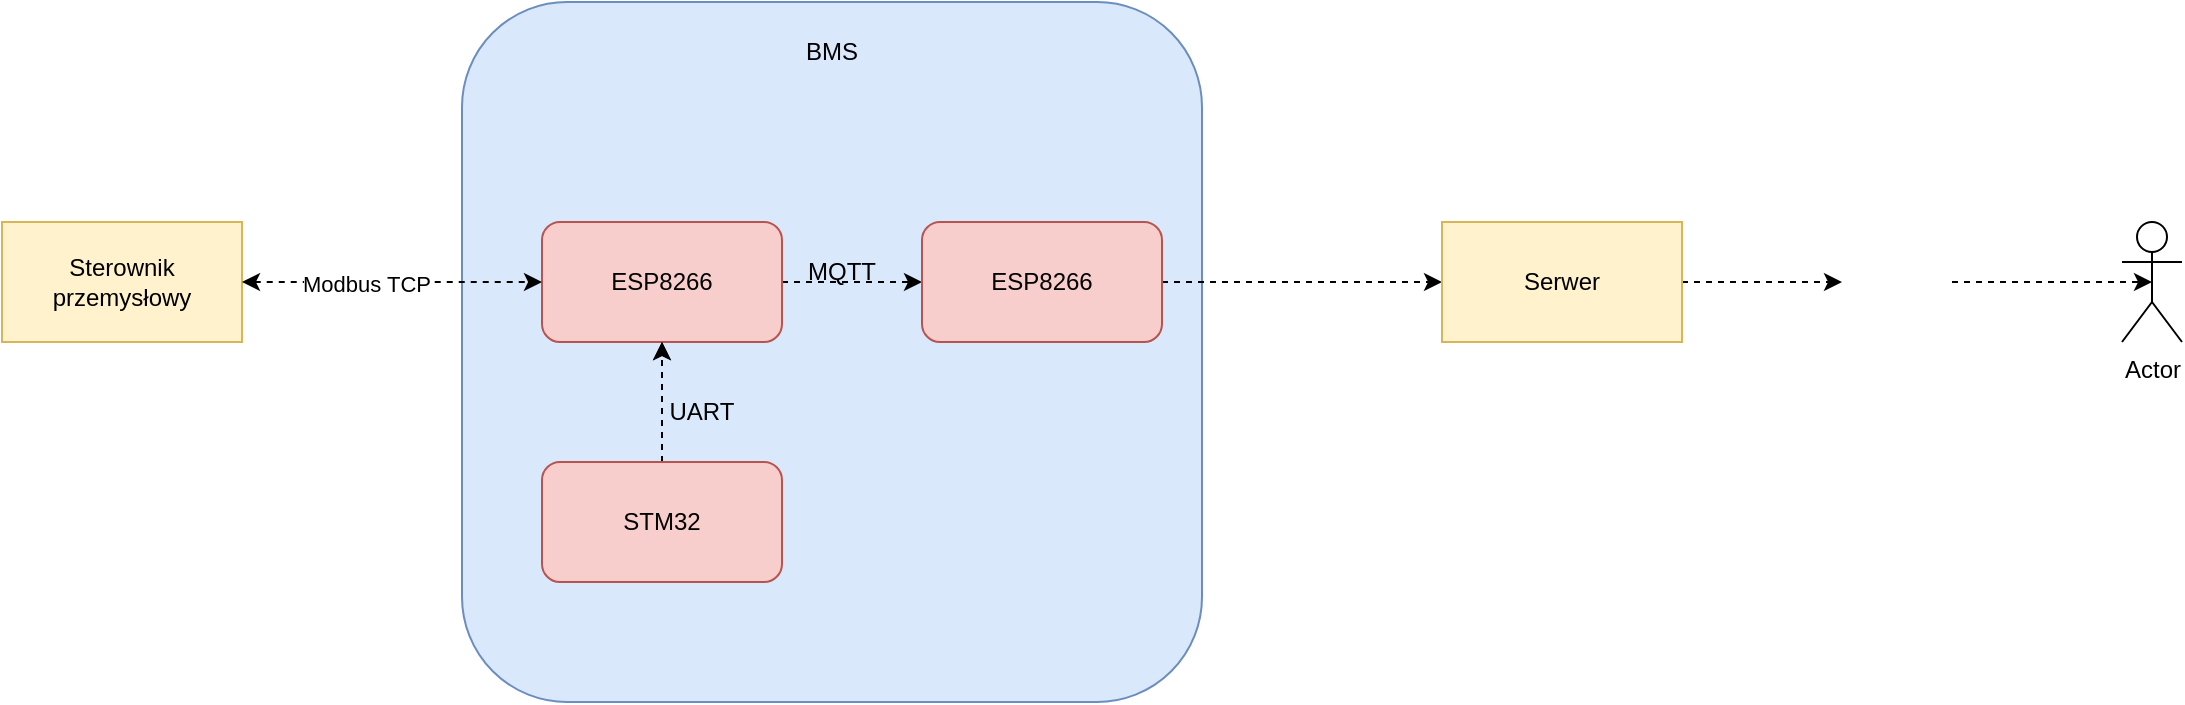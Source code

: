 <mxfile version="20.5.1" type="github">
  <diagram id="Vq_pMx_OuLIGEIDIoxgp" name="Strona-1">
    <mxGraphModel dx="1220" dy="1112" grid="1" gridSize="10" guides="1" tooltips="1" connect="1" arrows="1" fold="1" page="1" pageScale="1" pageWidth="827" pageHeight="1169" math="0" shadow="0">
      <root>
        <mxCell id="0" />
        <mxCell id="1" parent="0" />
        <mxCell id="W4a0sEcm_nFDDskSNpcC-27" value="" style="rounded=1;whiteSpace=wrap;html=1;fillColor=#dae8fc;strokeColor=#6c8ebf;align=center;" vertex="1" parent="1">
          <mxGeometry x="300" y="140" width="370" height="350" as="geometry" />
        </mxCell>
        <mxCell id="W4a0sEcm_nFDDskSNpcC-1" value="Sterownik przemysłowy" style="rounded=0;whiteSpace=wrap;html=1;fillColor=#fff2cc;strokeColor=#d6b656;" vertex="1" parent="1">
          <mxGeometry x="70" y="250" width="120" height="60" as="geometry" />
        </mxCell>
        <mxCell id="W4a0sEcm_nFDDskSNpcC-45" style="edgeStyle=orthogonalEdgeStyle;rounded=0;orthogonalLoop=1;jettySize=auto;html=1;dashed=1;strokeColor=default;" edge="1" parent="1" source="W4a0sEcm_nFDDskSNpcC-3" target="W4a0sEcm_nFDDskSNpcC-4">
          <mxGeometry relative="1" as="geometry" />
        </mxCell>
        <mxCell id="W4a0sEcm_nFDDskSNpcC-3" value="ESP8266" style="rounded=1;whiteSpace=wrap;html=1;fillColor=#f8cecc;strokeColor=#b85450;" vertex="1" parent="1">
          <mxGeometry x="340" y="250" width="120" height="60" as="geometry" />
        </mxCell>
        <mxCell id="W4a0sEcm_nFDDskSNpcC-47" style="edgeStyle=orthogonalEdgeStyle;rounded=0;orthogonalLoop=1;jettySize=auto;html=1;dashed=1;strokeColor=default;" edge="1" parent="1" source="W4a0sEcm_nFDDskSNpcC-4" target="W4a0sEcm_nFDDskSNpcC-5">
          <mxGeometry relative="1" as="geometry" />
        </mxCell>
        <mxCell id="W4a0sEcm_nFDDskSNpcC-4" value="ESP8266" style="rounded=1;whiteSpace=wrap;html=1;fillColor=#f8cecc;strokeColor=#b85450;" vertex="1" parent="1">
          <mxGeometry x="530" y="250" width="120" height="60" as="geometry" />
        </mxCell>
        <mxCell id="W4a0sEcm_nFDDskSNpcC-55" style="edgeStyle=orthogonalEdgeStyle;rounded=0;orthogonalLoop=1;jettySize=auto;html=1;dashed=1;strokeColor=default;" edge="1" parent="1" source="W4a0sEcm_nFDDskSNpcC-5" target="W4a0sEcm_nFDDskSNpcC-54">
          <mxGeometry relative="1" as="geometry" />
        </mxCell>
        <mxCell id="W4a0sEcm_nFDDskSNpcC-5" value="Serwer" style="rounded=0;whiteSpace=wrap;html=1;fillColor=#fff2cc;strokeColor=#d6b656;" vertex="1" parent="1">
          <mxGeometry x="790" y="250" width="120" height="60" as="geometry" />
        </mxCell>
        <mxCell id="W4a0sEcm_nFDDskSNpcC-40" style="edgeStyle=orthogonalEdgeStyle;rounded=0;orthogonalLoop=1;jettySize=auto;html=1;entryX=0.5;entryY=1;entryDx=0;entryDy=0;dashed=1;strokeColor=default;" edge="1" parent="1" source="W4a0sEcm_nFDDskSNpcC-7" target="W4a0sEcm_nFDDskSNpcC-3">
          <mxGeometry relative="1" as="geometry" />
        </mxCell>
        <mxCell id="W4a0sEcm_nFDDskSNpcC-41" value="" style="edgeStyle=orthogonalEdgeStyle;rounded=0;orthogonalLoop=1;jettySize=auto;html=1;dashed=1;strokeColor=default;" edge="1" parent="1" source="W4a0sEcm_nFDDskSNpcC-7" target="W4a0sEcm_nFDDskSNpcC-3">
          <mxGeometry relative="1" as="geometry" />
        </mxCell>
        <mxCell id="W4a0sEcm_nFDDskSNpcC-7" value="STM32" style="rounded=1;whiteSpace=wrap;html=1;fillColor=#f8cecc;strokeColor=#b85450;" vertex="1" parent="1">
          <mxGeometry x="340" y="370" width="120" height="60" as="geometry" />
        </mxCell>
        <mxCell id="W4a0sEcm_nFDDskSNpcC-28" value="BMS" style="text;html=1;strokeColor=none;fillColor=none;align=center;verticalAlign=middle;whiteSpace=wrap;rounded=0;" vertex="1" parent="1">
          <mxGeometry x="300" y="140" width="370" height="50" as="geometry" />
        </mxCell>
        <mxCell id="W4a0sEcm_nFDDskSNpcC-37" value="" style="endArrow=classic;startArrow=classic;html=1;rounded=0;dashed=1;strokeColor=default;exitX=1;exitY=0.5;exitDx=0;exitDy=0;entryX=0;entryY=0.5;entryDx=0;entryDy=0;" edge="1" parent="1" source="W4a0sEcm_nFDDskSNpcC-1" target="W4a0sEcm_nFDDskSNpcC-3">
          <mxGeometry width="50" height="50" relative="1" as="geometry">
            <mxPoint x="210" y="290" as="sourcePoint" />
            <mxPoint x="280" y="270" as="targetPoint" />
          </mxGeometry>
        </mxCell>
        <mxCell id="W4a0sEcm_nFDDskSNpcC-39" value="Modbus TCP" style="edgeLabel;html=1;align=center;verticalAlign=middle;resizable=0;points=[];" vertex="1" connectable="0" parent="W4a0sEcm_nFDDskSNpcC-37">
          <mxGeometry x="-0.173" y="-1" relative="1" as="geometry">
            <mxPoint as="offset" />
          </mxGeometry>
        </mxCell>
        <mxCell id="W4a0sEcm_nFDDskSNpcC-44" value="UART" style="text;html=1;strokeColor=none;fillColor=none;align=center;verticalAlign=middle;whiteSpace=wrap;rounded=0;" vertex="1" parent="1">
          <mxGeometry x="390" y="330" width="60" height="30" as="geometry" />
        </mxCell>
        <mxCell id="W4a0sEcm_nFDDskSNpcC-46" value="MQTT" style="text;html=1;strokeColor=none;fillColor=none;align=center;verticalAlign=middle;whiteSpace=wrap;rounded=0;" vertex="1" parent="1">
          <mxGeometry x="460" y="260" width="60" height="30" as="geometry" />
        </mxCell>
        <mxCell id="W4a0sEcm_nFDDskSNpcC-49" value="Actor" style="shape=umlActor;verticalLabelPosition=bottom;verticalAlign=top;html=1;outlineConnect=0;" vertex="1" parent="1">
          <mxGeometry x="1130" y="250" width="30" height="60" as="geometry" />
        </mxCell>
        <mxCell id="W4a0sEcm_nFDDskSNpcC-56" style="edgeStyle=orthogonalEdgeStyle;rounded=0;orthogonalLoop=1;jettySize=auto;html=1;entryX=0.5;entryY=0.5;entryDx=0;entryDy=0;entryPerimeter=0;dashed=1;strokeColor=default;" edge="1" parent="1" source="W4a0sEcm_nFDDskSNpcC-54" target="W4a0sEcm_nFDDskSNpcC-49">
          <mxGeometry relative="1" as="geometry" />
        </mxCell>
        <mxCell id="W4a0sEcm_nFDDskSNpcC-54" value="" style="shape=image;html=1;verticalAlign=top;verticalLabelPosition=bottom;labelBackgroundColor=#ffffff;imageAspect=0;aspect=fixed;image=https://cdn0.iconfinder.com/data/icons/education-1006/32/laptop_notebook_technology_computer_desktop_screen_internet_monitor_pc_office-128.png" vertex="1" parent="1">
          <mxGeometry x="990" y="252.5" width="55" height="55" as="geometry" />
        </mxCell>
      </root>
    </mxGraphModel>
  </diagram>
</mxfile>
